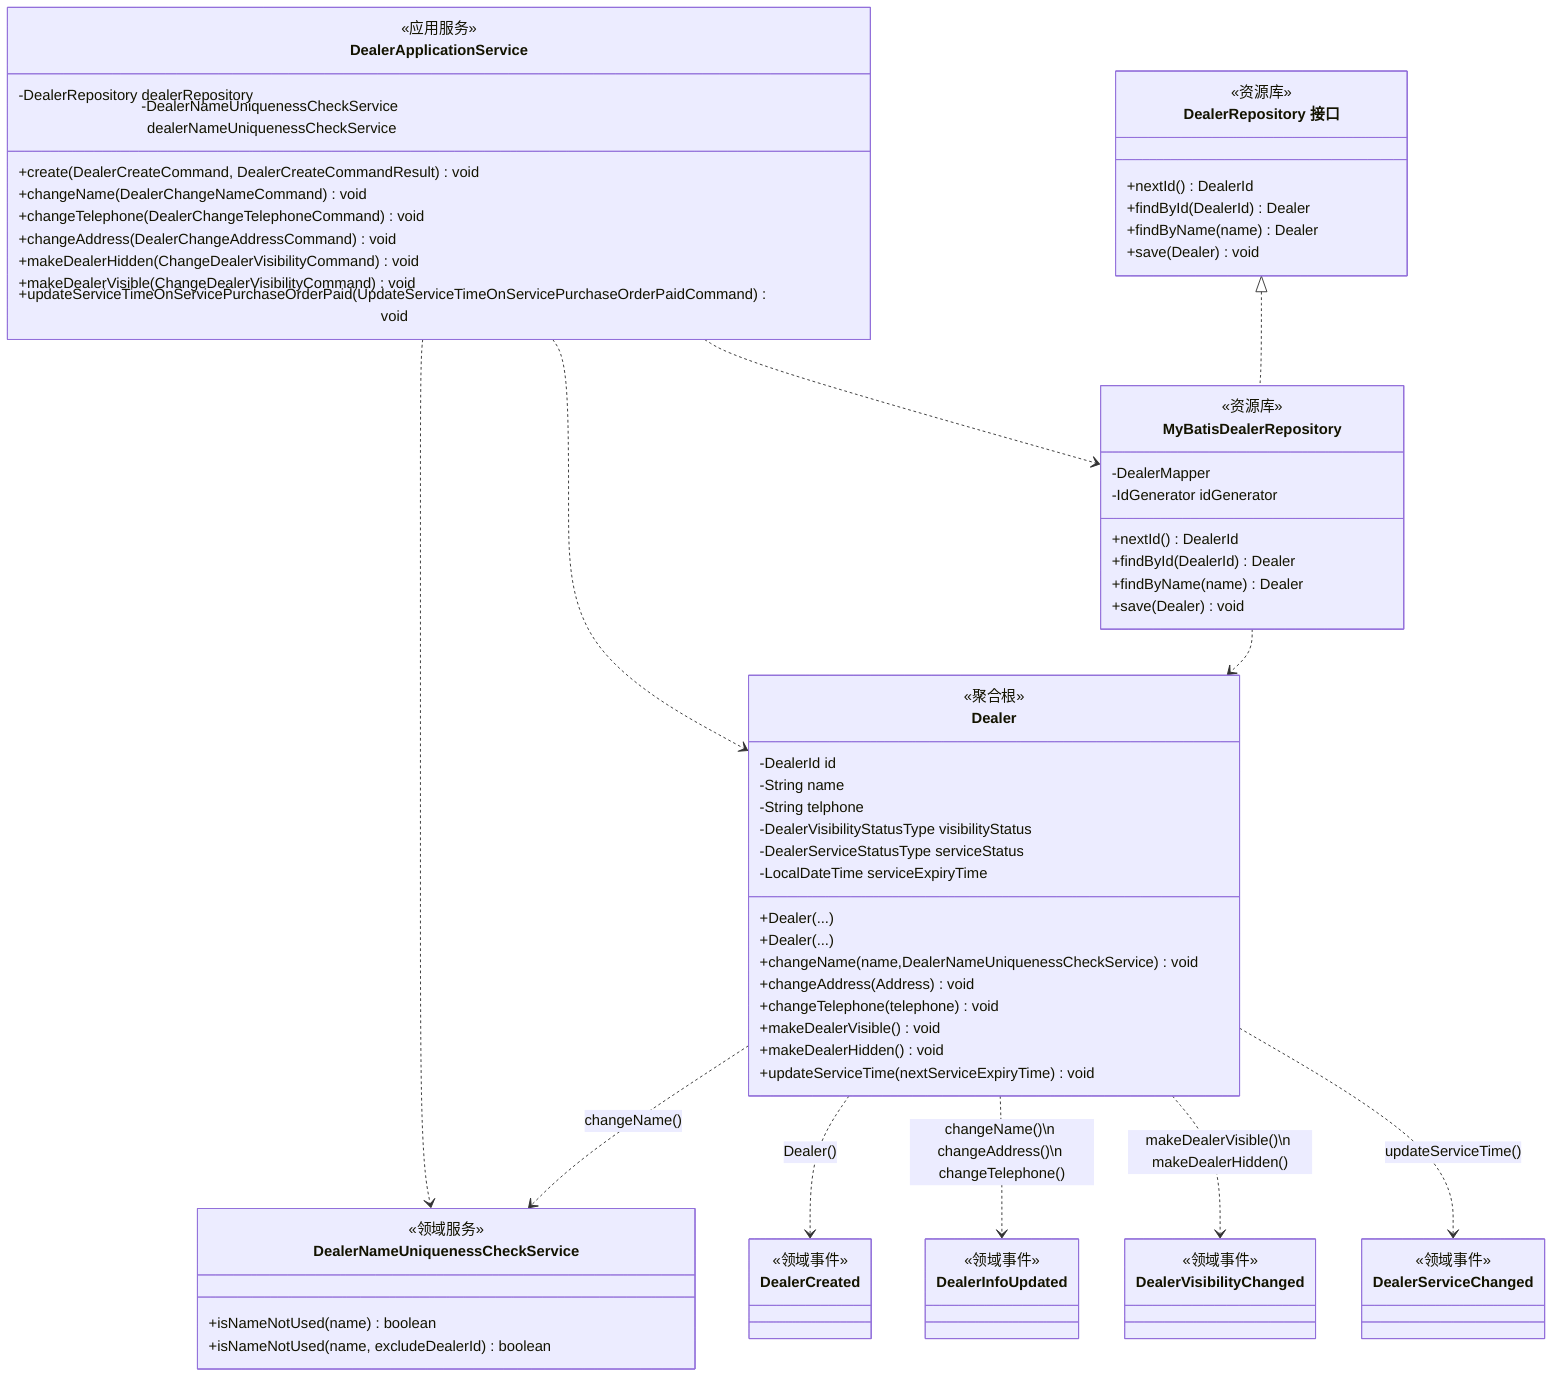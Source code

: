 classDiagram
    class DealerApplicationService {
        <<应用服务>>
        -DealerRepository dealerRepository
        -DealerNameUniquenessCheckService dealerNameUniquenessCheckService

        +create(DealerCreateCommand, DealerCreateCommandResult) void
        +changeName(DealerChangeNameCommand) void
        +changeTelephone(DealerChangeTelephoneCommand) void
        +changeAddress(DealerChangeAddressCommand) void
        +makeDealerHidden(ChangeDealerVisibilityCommand) void
        +makeDealerVisible(ChangeDealerVisibilityCommand) void
        +updateServiceTimeOnServicePurchaseOrderPaid(        UpdateServiceTimeOnServicePurchaseOrderPaidCommand) void
    }



    class Dealer {
        <<聚合根>>
        -DealerId id
        -String name
        -String telphone
        -DealerVisibilityStatusType visibilityStatus
        -DealerServiceStatusType serviceStatus
        -LocalDateTime serviceExpiryTime

        +Dealer(...)
        +Dealer(...)

        +changeName(name,DealerNameUniquenessCheckService) void
        +changeAddress(Address) void
        +changeTelephone(telephone) void
        +makeDealerVisible() void
        +makeDealerHidden() void
        +updateServiceTime(nextServiceExpiryTime) void
    }

    class DealerRepository["DealerRepository 接口"] {
        <<资源库>>
        +nextId() DealerId
        +findById(DealerId) Dealer
        +findByName(name) Dealer
        +save(Dealer) void
    }

    class MyBatisDealerRepository {
        <<资源库>>
        -DealerMapper
        -IdGenerator idGenerator

        +nextId() DealerId
        +findById(DealerId) Dealer
        +findByName(name) Dealer
        +save(Dealer) void
    }

    class DealerNameUniquenessCheckService {
        <<领域服务>>
        +isNameNotUsed(name) boolean
        +isNameNotUsed(name, excludeDealerId) boolean
    }

    class DealerCreated {
        <<领域事件>>
    }

    class DealerInfoUpdated {
        <<领域事件>>
    }

    class DealerVisibilityChanged {
        <<领域事件>>
    }

    class DealerServiceChanged {
        <<领域事件>>
    }

    DealerApplicationService ..> Dealer
    DealerApplicationService ..> MyBatisDealerRepository
    DealerApplicationService ..> DealerNameUniquenessCheckService
    Dealer ..> DealerNameUniquenessCheckService: changeName()
    MyBatisDealerRepository ..> Dealer

    Dealer ..> DealerCreated: Dealer()
    Dealer ..> DealerInfoUpdated: changeName()\n changeAddress()\n changeTelephone()
    Dealer ..> DealerVisibilityChanged: makeDealerVisible()\n makeDealerHidden()
    Dealer ..> DealerServiceChanged: updateServiceTime()

    DealerRepository <|.. MyBatisDealerRepository